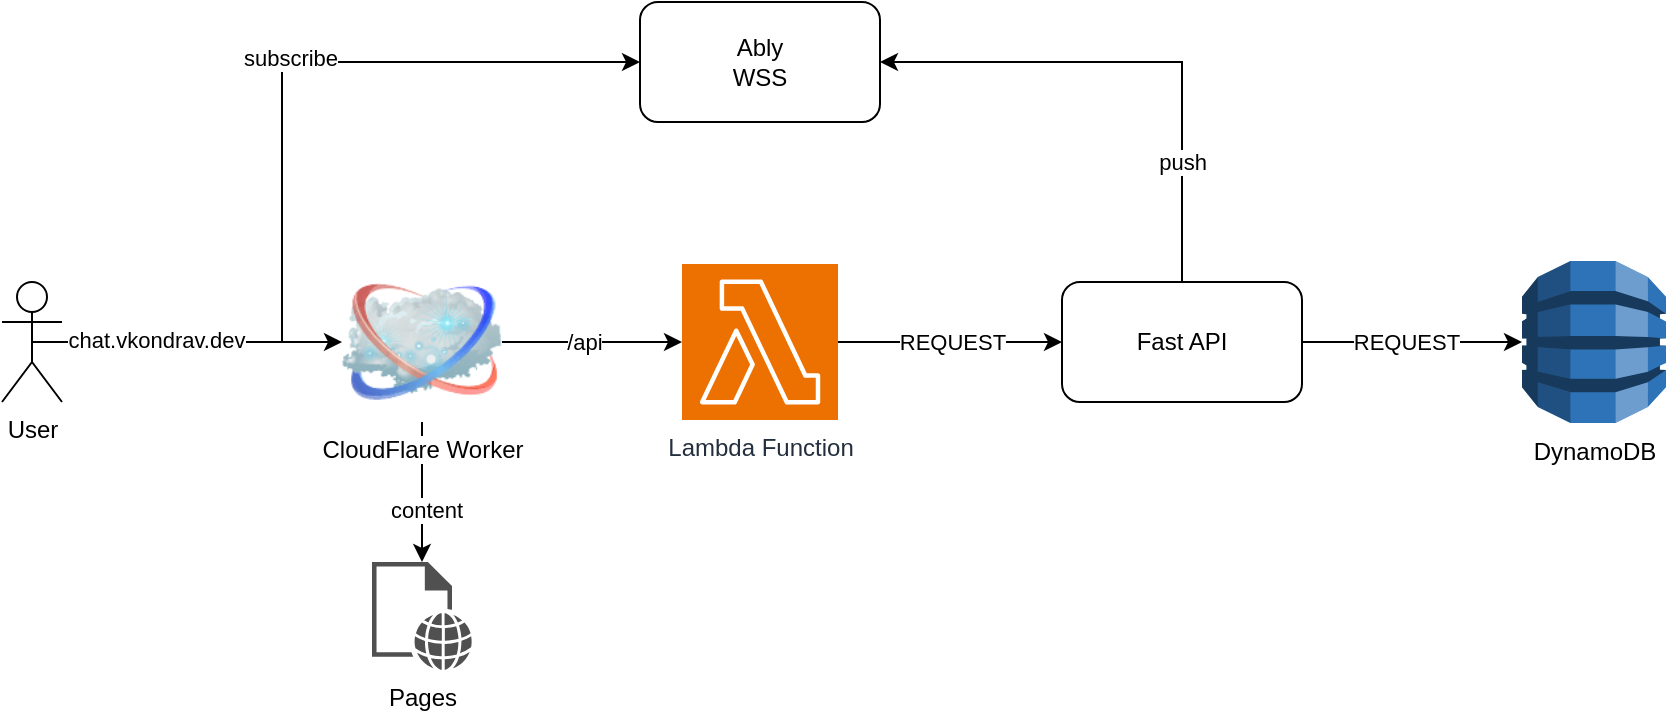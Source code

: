 <mxfile version="24.7.17">
  <diagram name="Page-1" id="RmJcOglXxqEoMs3buLcB">
    <mxGraphModel dx="2116" dy="644" grid="1" gridSize="10" guides="1" tooltips="1" connect="1" arrows="1" fold="1" page="1" pageScale="1" pageWidth="850" pageHeight="1100" math="0" shadow="0">
      <root>
        <mxCell id="0" />
        <mxCell id="1" parent="0" />
        <mxCell id="Ay8H7dWzE45f6VNOiFGu-14" style="edgeStyle=orthogonalEdgeStyle;rounded=0;orthogonalLoop=1;jettySize=auto;html=1;exitX=0.5;exitY=0.5;exitDx=0;exitDy=0;exitPerimeter=0;entryX=0;entryY=0.5;entryDx=0;entryDy=0;" parent="1" source="Ay8H7dWzE45f6VNOiFGu-1" target="Ay8H7dWzE45f6VNOiFGu-13" edge="1">
          <mxGeometry relative="1" as="geometry">
            <Array as="points">
              <mxPoint x="90" y="330" />
              <mxPoint x="90" y="190" />
            </Array>
          </mxGeometry>
        </mxCell>
        <mxCell id="Ay8H7dWzE45f6VNOiFGu-15" value="subscribe" style="edgeLabel;html=1;align=center;verticalAlign=middle;resizable=0;points=[];" parent="Ay8H7dWzE45f6VNOiFGu-14" vertex="1" connectable="0">
          <mxGeometry x="0.208" y="2" relative="1" as="geometry">
            <mxPoint x="1" as="offset" />
          </mxGeometry>
        </mxCell>
        <mxCell id="GSjXhJIfAlek25dzcJiu-8" style="edgeStyle=orthogonalEdgeStyle;rounded=0;orthogonalLoop=1;jettySize=auto;html=1;exitX=0.5;exitY=0.5;exitDx=0;exitDy=0;exitPerimeter=0;entryX=0;entryY=0.5;entryDx=0;entryDy=0;" edge="1" parent="1" source="Ay8H7dWzE45f6VNOiFGu-1" target="GSjXhJIfAlek25dzcJiu-1">
          <mxGeometry relative="1" as="geometry" />
        </mxCell>
        <mxCell id="GSjXhJIfAlek25dzcJiu-9" value="chat.vkondrav.dev" style="edgeLabel;html=1;align=center;verticalAlign=middle;resizable=0;points=[];" vertex="1" connectable="0" parent="GSjXhJIfAlek25dzcJiu-8">
          <mxGeometry x="-0.2" y="1" relative="1" as="geometry">
            <mxPoint as="offset" />
          </mxGeometry>
        </mxCell>
        <mxCell id="Ay8H7dWzE45f6VNOiFGu-1" value="User" style="shape=umlActor;verticalLabelPosition=bottom;verticalAlign=top;html=1;outlineConnect=0;" parent="1" vertex="1">
          <mxGeometry x="-50" y="300" width="30" height="60" as="geometry" />
        </mxCell>
        <mxCell id="Ay8H7dWzE45f6VNOiFGu-7" style="edgeStyle=orthogonalEdgeStyle;rounded=0;orthogonalLoop=1;jettySize=auto;html=1;exitX=1;exitY=0.5;exitDx=0;exitDy=0;exitPerimeter=0;entryX=0;entryY=0.5;entryDx=0;entryDy=0;" parent="1" source="Ay8H7dWzE45f6VNOiFGu-4" target="Ay8H7dWzE45f6VNOiFGu-5" edge="1">
          <mxGeometry relative="1" as="geometry" />
        </mxCell>
        <mxCell id="Ay8H7dWzE45f6VNOiFGu-11" value="REQUEST" style="edgeLabel;html=1;align=center;verticalAlign=middle;resizable=0;points=[];" parent="Ay8H7dWzE45f6VNOiFGu-7" vertex="1" connectable="0">
          <mxGeometry x="0.143" y="3" relative="1" as="geometry">
            <mxPoint x="-7" y="3" as="offset" />
          </mxGeometry>
        </mxCell>
        <mxCell id="Ay8H7dWzE45f6VNOiFGu-4" value="Lambda Function" style="sketch=0;points=[[0,0,0],[0.25,0,0],[0.5,0,0],[0.75,0,0],[1,0,0],[0,1,0],[0.25,1,0],[0.5,1,0],[0.75,1,0],[1,1,0],[0,0.25,0],[0,0.5,0],[0,0.75,0],[1,0.25,0],[1,0.5,0],[1,0.75,0]];outlineConnect=0;fontColor=#232F3E;fillColor=#ED7100;strokeColor=#ffffff;dashed=0;verticalLabelPosition=bottom;verticalAlign=top;align=center;html=1;fontSize=12;fontStyle=0;aspect=fixed;shape=mxgraph.aws4.resourceIcon;resIcon=mxgraph.aws4.lambda;" parent="1" vertex="1">
          <mxGeometry x="290" y="291" width="78" height="78" as="geometry" />
        </mxCell>
        <mxCell id="Ay8H7dWzE45f6VNOiFGu-16" style="edgeStyle=orthogonalEdgeStyle;rounded=0;orthogonalLoop=1;jettySize=auto;html=1;exitX=0.5;exitY=0;exitDx=0;exitDy=0;entryX=1;entryY=0.5;entryDx=0;entryDy=0;" parent="1" source="Ay8H7dWzE45f6VNOiFGu-5" target="Ay8H7dWzE45f6VNOiFGu-13" edge="1">
          <mxGeometry relative="1" as="geometry" />
        </mxCell>
        <mxCell id="Ay8H7dWzE45f6VNOiFGu-17" value="push" style="edgeLabel;html=1;align=center;verticalAlign=middle;resizable=0;points=[];" parent="Ay8H7dWzE45f6VNOiFGu-16" vertex="1" connectable="0">
          <mxGeometry x="-0.632" relative="1" as="geometry">
            <mxPoint y="-12" as="offset" />
          </mxGeometry>
        </mxCell>
        <mxCell id="Ay8H7dWzE45f6VNOiFGu-5" value="Fast API" style="rounded=1;whiteSpace=wrap;html=1;" parent="1" vertex="1">
          <mxGeometry x="480" y="300" width="120" height="60" as="geometry" />
        </mxCell>
        <mxCell id="Ay8H7dWzE45f6VNOiFGu-8" value="DynamoDB" style="outlineConnect=0;dashed=0;verticalLabelPosition=bottom;verticalAlign=top;align=center;html=1;shape=mxgraph.aws3.dynamo_db;fillColor=#2E73B8;gradientColor=none;" parent="1" vertex="1">
          <mxGeometry x="710" y="289.5" width="72" height="81" as="geometry" />
        </mxCell>
        <mxCell id="Ay8H7dWzE45f6VNOiFGu-9" style="edgeStyle=orthogonalEdgeStyle;rounded=0;orthogonalLoop=1;jettySize=auto;html=1;exitX=1;exitY=0.5;exitDx=0;exitDy=0;entryX=0;entryY=0.5;entryDx=0;entryDy=0;entryPerimeter=0;" parent="1" source="Ay8H7dWzE45f6VNOiFGu-5" target="Ay8H7dWzE45f6VNOiFGu-8" edge="1">
          <mxGeometry relative="1" as="geometry" />
        </mxCell>
        <mxCell id="Ay8H7dWzE45f6VNOiFGu-12" value="REQUEST" style="edgeLabel;html=1;align=center;verticalAlign=middle;resizable=0;points=[];" parent="Ay8H7dWzE45f6VNOiFGu-9" vertex="1" connectable="0">
          <mxGeometry x="-0.067" y="3" relative="1" as="geometry">
            <mxPoint y="3" as="offset" />
          </mxGeometry>
        </mxCell>
        <mxCell id="Ay8H7dWzE45f6VNOiFGu-13" value="Ably&lt;div&gt;WSS&lt;/div&gt;" style="rounded=1;whiteSpace=wrap;html=1;" parent="1" vertex="1">
          <mxGeometry x="269" y="160" width="120" height="60" as="geometry" />
        </mxCell>
        <mxCell id="GSjXhJIfAlek25dzcJiu-14" style="edgeStyle=orthogonalEdgeStyle;rounded=0;orthogonalLoop=1;jettySize=auto;html=1;exitX=0.5;exitY=1;exitDx=0;exitDy=0;" edge="1" parent="1" source="GSjXhJIfAlek25dzcJiu-1" target="GSjXhJIfAlek25dzcJiu-13">
          <mxGeometry relative="1" as="geometry" />
        </mxCell>
        <mxCell id="GSjXhJIfAlek25dzcJiu-15" value="content" style="edgeLabel;html=1;align=center;verticalAlign=middle;resizable=0;points=[];" vertex="1" connectable="0" parent="GSjXhJIfAlek25dzcJiu-14">
          <mxGeometry x="0.257" y="2" relative="1" as="geometry">
            <mxPoint as="offset" />
          </mxGeometry>
        </mxCell>
        <mxCell id="GSjXhJIfAlek25dzcJiu-1" value="CloudFlare Worker" style="image;html=1;image=img/lib/clip_art/networking/Cloud_128x128.png" vertex="1" parent="1">
          <mxGeometry x="120" y="290" width="80" height="80" as="geometry" />
        </mxCell>
        <mxCell id="GSjXhJIfAlek25dzcJiu-6" style="edgeStyle=orthogonalEdgeStyle;rounded=0;orthogonalLoop=1;jettySize=auto;html=1;exitX=1;exitY=0.5;exitDx=0;exitDy=0;entryX=0;entryY=0.5;entryDx=0;entryDy=0;entryPerimeter=0;" edge="1" parent="1" source="GSjXhJIfAlek25dzcJiu-1" target="Ay8H7dWzE45f6VNOiFGu-4">
          <mxGeometry relative="1" as="geometry" />
        </mxCell>
        <mxCell id="GSjXhJIfAlek25dzcJiu-7" value="/api" style="edgeLabel;html=1;align=center;verticalAlign=middle;resizable=0;points=[];" vertex="1" connectable="0" parent="GSjXhJIfAlek25dzcJiu-6">
          <mxGeometry x="-0.1" relative="1" as="geometry">
            <mxPoint as="offset" />
          </mxGeometry>
        </mxCell>
        <mxCell id="GSjXhJIfAlek25dzcJiu-13" value="Pages" style="sketch=0;pointerEvents=1;shadow=0;dashed=0;html=1;strokeColor=none;fillColor=#505050;labelPosition=center;verticalLabelPosition=bottom;verticalAlign=top;outlineConnect=0;align=center;shape=mxgraph.office.concepts.web_page;" vertex="1" parent="1">
          <mxGeometry x="135" y="440" width="50" height="54" as="geometry" />
        </mxCell>
      </root>
    </mxGraphModel>
  </diagram>
</mxfile>
